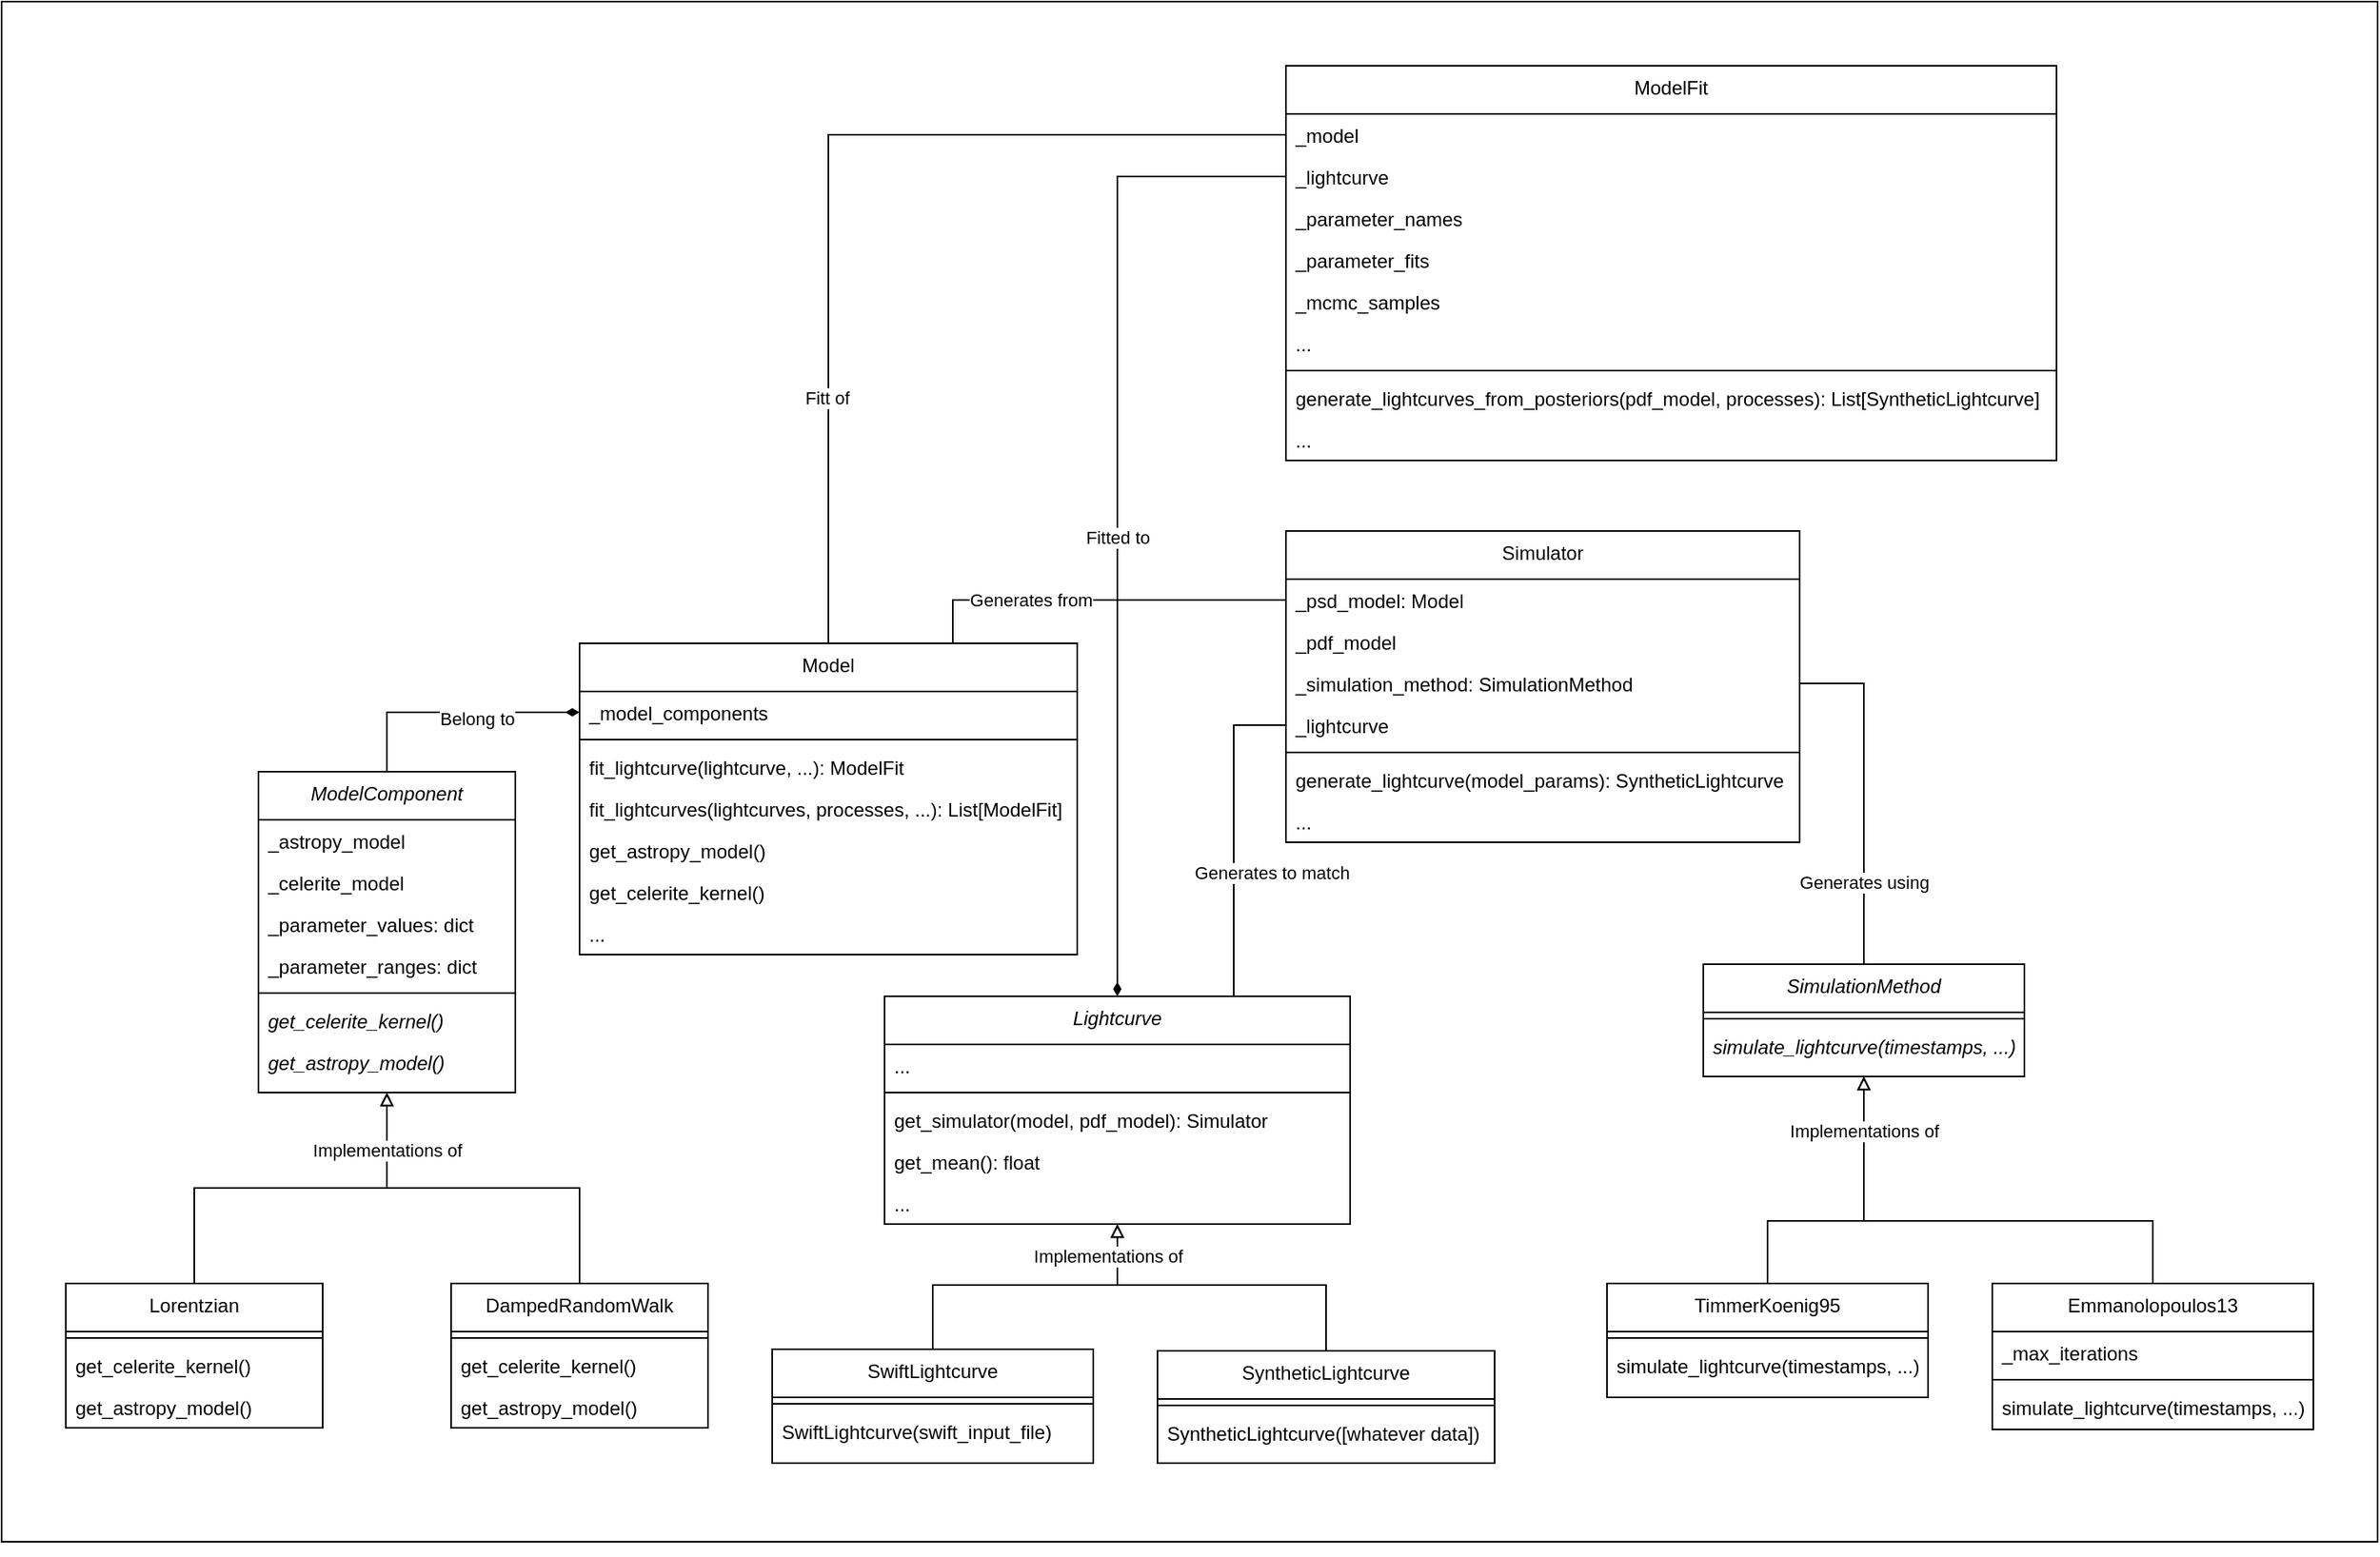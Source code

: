 <mxfile version="22.1.16" type="device">
  <diagram id="C5RBs43oDa-KdzZeNtuy" name="Page-1">
    <mxGraphModel dx="1661" dy="1249" grid="1" gridSize="10" guides="1" tooltips="1" connect="1" arrows="1" fold="1" page="1" pageScale="1" pageWidth="827" pageHeight="1169" math="0" shadow="0">
      <root>
        <mxCell id="WIyWlLk6GJQsqaUBKTNV-0" />
        <mxCell id="WIyWlLk6GJQsqaUBKTNV-1" parent="WIyWlLk6GJQsqaUBKTNV-0" />
        <mxCell id="MsAdFBnp8iMR7MwRm5tX-5" value="" style="rounded=0;whiteSpace=wrap;html=1;" vertex="1" parent="WIyWlLk6GJQsqaUBKTNV-1">
          <mxGeometry x="-40" y="280" width="1480" height="960" as="geometry" />
        </mxCell>
        <mxCell id="hGwW3NLnyXC2M5m1ebE9-0" value="Model" style="swimlane;fontStyle=0;align=center;verticalAlign=top;childLayout=stackLayout;horizontal=1;startSize=30;horizontalStack=0;resizeParent=1;resizeLast=0;collapsible=1;marginBottom=0;rounded=0;shadow=0;strokeWidth=1;" parent="WIyWlLk6GJQsqaUBKTNV-1" vertex="1">
          <mxGeometry x="320" y="680" width="310" height="194" as="geometry">
            <mxRectangle x="550" y="140" width="160" height="26" as="alternateBounds" />
          </mxGeometry>
        </mxCell>
        <mxCell id="hGwW3NLnyXC2M5m1ebE9-1" value="_model_components" style="text;align=left;verticalAlign=top;spacingLeft=4;spacingRight=4;overflow=hidden;rotatable=0;points=[[0,0.5],[1,0.5]];portConstraint=eastwest;" parent="hGwW3NLnyXC2M5m1ebE9-0" vertex="1">
          <mxGeometry y="30" width="310" height="26" as="geometry" />
        </mxCell>
        <mxCell id="hGwW3NLnyXC2M5m1ebE9-6" value="" style="line;html=1;strokeWidth=1;align=left;verticalAlign=middle;spacingTop=-1;spacingLeft=3;spacingRight=3;rotatable=0;labelPosition=right;points=[];portConstraint=eastwest;" parent="hGwW3NLnyXC2M5m1ebE9-0" vertex="1">
          <mxGeometry y="56" width="310" height="8" as="geometry" />
        </mxCell>
        <mxCell id="hGwW3NLnyXC2M5m1ebE9-7" value="fit_lightcurve(lightcurve, ...): ModelFit" style="text;align=left;verticalAlign=top;spacingLeft=4;spacingRight=4;overflow=hidden;rotatable=0;points=[[0,0.5],[1,0.5]];portConstraint=eastwest;" parent="hGwW3NLnyXC2M5m1ebE9-0" vertex="1">
          <mxGeometry y="64" width="310" height="26" as="geometry" />
        </mxCell>
        <mxCell id="MsAdFBnp8iMR7MwRm5tX-13" value="fit_lightcurves(lightcurves, processes, ...): List[ModelFit]" style="text;align=left;verticalAlign=top;spacingLeft=4;spacingRight=4;overflow=hidden;rotatable=0;points=[[0,0.5],[1,0.5]];portConstraint=eastwest;" vertex="1" parent="hGwW3NLnyXC2M5m1ebE9-0">
          <mxGeometry y="90" width="310" height="26" as="geometry" />
        </mxCell>
        <mxCell id="jbdz7VzBRZ6uZosWl4ar-21" value="get_astropy_model()&#xa;" style="text;align=left;verticalAlign=top;spacingLeft=4;spacingRight=4;overflow=hidden;rotatable=0;points=[[0,0.5],[1,0.5]];portConstraint=eastwest;" parent="hGwW3NLnyXC2M5m1ebE9-0" vertex="1">
          <mxGeometry y="116" width="310" height="26" as="geometry" />
        </mxCell>
        <mxCell id="MsAdFBnp8iMR7MwRm5tX-6" value="get_celerite_kernel()&#xa;" style="text;align=left;verticalAlign=top;spacingLeft=4;spacingRight=4;overflow=hidden;rotatable=0;points=[[0,0.5],[1,0.5]];portConstraint=eastwest;" vertex="1" parent="hGwW3NLnyXC2M5m1ebE9-0">
          <mxGeometry y="142" width="310" height="26" as="geometry" />
        </mxCell>
        <mxCell id="MsAdFBnp8iMR7MwRm5tX-11" value="..." style="text;align=left;verticalAlign=top;spacingLeft=4;spacingRight=4;overflow=hidden;rotatable=0;points=[[0,0.5],[1,0.5]];portConstraint=eastwest;" vertex="1" parent="hGwW3NLnyXC2M5m1ebE9-0">
          <mxGeometry y="168" width="310" height="26" as="geometry" />
        </mxCell>
        <mxCell id="jbdz7VzBRZ6uZosWl4ar-10" style="edgeStyle=orthogonalEdgeStyle;rounded=0;orthogonalLoop=1;jettySize=auto;html=1;endArrow=diamondThin;endFill=1;exitX=0.5;exitY=0;exitDx=0;exitDy=0;entryX=0;entryY=0.5;entryDx=0;entryDy=0;" parent="WIyWlLk6GJQsqaUBKTNV-1" source="hGwW3NLnyXC2M5m1ebE9-9" target="hGwW3NLnyXC2M5m1ebE9-1" edge="1">
          <mxGeometry relative="1" as="geometry" />
        </mxCell>
        <mxCell id="jbdz7VzBRZ6uZosWl4ar-80" value="Belong to" style="edgeLabel;html=1;align=center;verticalAlign=middle;resizable=0;points=[];" parent="jbdz7VzBRZ6uZosWl4ar-10" vertex="1" connectable="0">
          <mxGeometry x="0.185" y="-4" relative="1" as="geometry">
            <mxPoint as="offset" />
          </mxGeometry>
        </mxCell>
        <mxCell id="hGwW3NLnyXC2M5m1ebE9-9" value="ModelComponent" style="swimlane;fontStyle=2;align=center;verticalAlign=top;childLayout=stackLayout;horizontal=1;startSize=30;horizontalStack=0;resizeParent=1;resizeLast=0;collapsible=1;marginBottom=0;rounded=0;shadow=0;strokeWidth=1;" parent="WIyWlLk6GJQsqaUBKTNV-1" vertex="1">
          <mxGeometry x="120" y="760" width="160" height="200" as="geometry">
            <mxRectangle x="550" y="140" width="160" height="26" as="alternateBounds" />
          </mxGeometry>
        </mxCell>
        <mxCell id="hGwW3NLnyXC2M5m1ebE9-10" value="_astropy_model" style="text;align=left;verticalAlign=top;spacingLeft=4;spacingRight=4;overflow=hidden;rotatable=0;points=[[0,0.5],[1,0.5]];portConstraint=eastwest;" parent="hGwW3NLnyXC2M5m1ebE9-9" vertex="1">
          <mxGeometry y="30" width="160" height="26" as="geometry" />
        </mxCell>
        <mxCell id="hGwW3NLnyXC2M5m1ebE9-11" value="_celerite_model" style="text;align=left;verticalAlign=top;spacingLeft=4;spacingRight=4;overflow=hidden;rotatable=0;points=[[0,0.5],[1,0.5]];portConstraint=eastwest;rounded=0;shadow=0;html=0;" parent="hGwW3NLnyXC2M5m1ebE9-9" vertex="1">
          <mxGeometry y="56" width="160" height="26" as="geometry" />
        </mxCell>
        <mxCell id="jbdz7VzBRZ6uZosWl4ar-59" value="_parameter_values: dict" style="text;align=left;verticalAlign=top;spacingLeft=4;spacingRight=4;overflow=hidden;rotatable=0;points=[[0,0.5],[1,0.5]];portConstraint=eastwest;rounded=0;shadow=0;html=0;" parent="hGwW3NLnyXC2M5m1ebE9-9" vertex="1">
          <mxGeometry y="82" width="160" height="26" as="geometry" />
        </mxCell>
        <mxCell id="jbdz7VzBRZ6uZosWl4ar-49" value="_parameter_ranges: dict" style="text;align=left;verticalAlign=top;spacingLeft=4;spacingRight=4;overflow=hidden;rotatable=0;points=[[0,0.5],[1,0.5]];portConstraint=eastwest;rounded=0;shadow=0;html=0;" parent="hGwW3NLnyXC2M5m1ebE9-9" vertex="1">
          <mxGeometry y="108" width="160" height="26" as="geometry" />
        </mxCell>
        <mxCell id="hGwW3NLnyXC2M5m1ebE9-15" value="" style="line;html=1;strokeWidth=1;align=left;verticalAlign=middle;spacingTop=-1;spacingLeft=3;spacingRight=3;rotatable=0;labelPosition=right;points=[];portConstraint=eastwest;" parent="hGwW3NLnyXC2M5m1ebE9-9" vertex="1">
          <mxGeometry y="134" width="160" height="8" as="geometry" />
        </mxCell>
        <mxCell id="hGwW3NLnyXC2M5m1ebE9-16" value="get_celerite_kernel()" style="text;align=left;verticalAlign=top;spacingLeft=4;spacingRight=4;overflow=hidden;rotatable=0;points=[[0,0.5],[1,0.5]];portConstraint=eastwest;fontStyle=2" parent="hGwW3NLnyXC2M5m1ebE9-9" vertex="1">
          <mxGeometry y="142" width="160" height="26" as="geometry" />
        </mxCell>
        <mxCell id="hGwW3NLnyXC2M5m1ebE9-17" value="get_astropy_model()" style="text;align=left;verticalAlign=top;spacingLeft=4;spacingRight=4;overflow=hidden;rotatable=0;points=[[0,0.5],[1,0.5]];portConstraint=eastwest;fontStyle=2" parent="hGwW3NLnyXC2M5m1ebE9-9" vertex="1">
          <mxGeometry y="168" width="160" height="26" as="geometry" />
        </mxCell>
        <mxCell id="jbdz7VzBRZ6uZosWl4ar-1" value="ModelFit" style="swimlane;fontStyle=0;align=center;verticalAlign=top;childLayout=stackLayout;horizontal=1;startSize=30;horizontalStack=0;resizeParent=1;resizeLast=0;collapsible=1;marginBottom=0;rounded=0;shadow=0;strokeWidth=1;fillStyle=solid;" parent="WIyWlLk6GJQsqaUBKTNV-1" vertex="1">
          <mxGeometry x="760" y="320" width="480" height="246" as="geometry">
            <mxRectangle x="550" y="140" width="160" height="26" as="alternateBounds" />
          </mxGeometry>
        </mxCell>
        <mxCell id="jbdz7VzBRZ6uZosWl4ar-2" value="_model" style="text;align=left;verticalAlign=top;spacingLeft=4;spacingRight=4;overflow=hidden;rotatable=0;points=[[0,0.5],[1,0.5]];portConstraint=eastwest;" parent="jbdz7VzBRZ6uZosWl4ar-1" vertex="1">
          <mxGeometry y="30" width="480" height="26" as="geometry" />
        </mxCell>
        <mxCell id="jbdz7VzBRZ6uZosWl4ar-3" value="_lightcurve" style="text;align=left;verticalAlign=top;spacingLeft=4;spacingRight=4;overflow=hidden;rotatable=0;points=[[0,0.5],[1,0.5]];portConstraint=eastwest;rounded=0;shadow=0;html=0;" parent="jbdz7VzBRZ6uZosWl4ar-1" vertex="1">
          <mxGeometry y="56" width="480" height="26" as="geometry" />
        </mxCell>
        <mxCell id="jbdz7VzBRZ6uZosWl4ar-58" value="_parameter_names" style="text;align=left;verticalAlign=top;spacingLeft=4;spacingRight=4;overflow=hidden;rotatable=0;points=[[0,0.5],[1,0.5]];portConstraint=eastwest;rounded=0;shadow=0;html=0;" parent="jbdz7VzBRZ6uZosWl4ar-1" vertex="1">
          <mxGeometry y="82" width="480" height="26" as="geometry" />
        </mxCell>
        <mxCell id="jbdz7VzBRZ6uZosWl4ar-56" value="_parameter_fits" style="text;align=left;verticalAlign=top;spacingLeft=4;spacingRight=4;overflow=hidden;rotatable=0;points=[[0,0.5],[1,0.5]];portConstraint=eastwest;rounded=0;shadow=0;html=0;" parent="jbdz7VzBRZ6uZosWl4ar-1" vertex="1">
          <mxGeometry y="108" width="480" height="26" as="geometry" />
        </mxCell>
        <mxCell id="jbdz7VzBRZ6uZosWl4ar-55" value="_mcmc_samples" style="text;align=left;verticalAlign=top;spacingLeft=4;spacingRight=4;overflow=hidden;rotatable=0;points=[[0,0.5],[1,0.5]];portConstraint=eastwest;rounded=0;shadow=0;html=0;" parent="jbdz7VzBRZ6uZosWl4ar-1" vertex="1">
          <mxGeometry y="134" width="480" height="26" as="geometry" />
        </mxCell>
        <mxCell id="reUwiB-8D4W28uXQrJFd-13" value="..." style="text;align=left;verticalAlign=top;spacingLeft=4;spacingRight=4;overflow=hidden;rotatable=0;points=[[0,0.5],[1,0.5]];portConstraint=eastwest;rounded=0;shadow=0;html=0;" parent="jbdz7VzBRZ6uZosWl4ar-1" vertex="1">
          <mxGeometry y="160" width="480" height="26" as="geometry" />
        </mxCell>
        <mxCell id="jbdz7VzBRZ6uZosWl4ar-7" value="" style="line;html=1;strokeWidth=1;align=left;verticalAlign=middle;spacingTop=-1;spacingLeft=3;spacingRight=3;rotatable=0;labelPosition=right;points=[];portConstraint=eastwest;" parent="jbdz7VzBRZ6uZosWl4ar-1" vertex="1">
          <mxGeometry y="186" width="480" height="8" as="geometry" />
        </mxCell>
        <mxCell id="jbdz7VzBRZ6uZosWl4ar-57" value="generate_lightcurves_from_posteriors(pdf_model, processes): List[SyntheticLightcurve]" style="text;align=left;verticalAlign=top;spacingLeft=4;spacingRight=4;overflow=hidden;rotatable=0;points=[[0,0.5],[1,0.5]];portConstraint=eastwest;" parent="jbdz7VzBRZ6uZosWl4ar-1" vertex="1">
          <mxGeometry y="194" width="480" height="26" as="geometry" />
        </mxCell>
        <mxCell id="reUwiB-8D4W28uXQrJFd-12" value="..." style="text;align=left;verticalAlign=top;spacingLeft=4;spacingRight=4;overflow=hidden;rotatable=0;points=[[0,0.5],[1,0.5]];portConstraint=eastwest;" parent="jbdz7VzBRZ6uZosWl4ar-1" vertex="1">
          <mxGeometry y="220" width="480" height="26" as="geometry" />
        </mxCell>
        <mxCell id="jbdz7VzBRZ6uZosWl4ar-12" value="Lightcurve" style="swimlane;fontStyle=2;align=center;verticalAlign=top;childLayout=stackLayout;horizontal=1;startSize=30;horizontalStack=0;resizeParent=1;resizeLast=0;collapsible=1;marginBottom=0;rounded=0;shadow=0;strokeWidth=1;" parent="WIyWlLk6GJQsqaUBKTNV-1" vertex="1">
          <mxGeometry x="510" y="900" width="290" height="142" as="geometry">
            <mxRectangle x="550" y="140" width="160" height="26" as="alternateBounds" />
          </mxGeometry>
        </mxCell>
        <mxCell id="jbdz7VzBRZ6uZosWl4ar-13" value="..." style="text;align=left;verticalAlign=top;spacingLeft=4;spacingRight=4;overflow=hidden;rotatable=0;points=[[0,0.5],[1,0.5]];portConstraint=eastwest;" parent="jbdz7VzBRZ6uZosWl4ar-12" vertex="1">
          <mxGeometry y="30" width="290" height="26" as="geometry" />
        </mxCell>
        <mxCell id="jbdz7VzBRZ6uZosWl4ar-18" value="" style="line;html=1;strokeWidth=1;align=left;verticalAlign=middle;spacingTop=-1;spacingLeft=3;spacingRight=3;rotatable=0;labelPosition=right;points=[];portConstraint=eastwest;" parent="jbdz7VzBRZ6uZosWl4ar-12" vertex="1">
          <mxGeometry y="56" width="290" height="8" as="geometry" />
        </mxCell>
        <mxCell id="reUwiB-8D4W28uXQrJFd-15" value="get_simulator(model, pdf_model): Simulator" style="text;align=left;verticalAlign=top;spacingLeft=4;spacingRight=4;overflow=hidden;rotatable=0;points=[[0,0.5],[1,0.5]];portConstraint=eastwest;" parent="jbdz7VzBRZ6uZosWl4ar-12" vertex="1">
          <mxGeometry y="64" width="290" height="26" as="geometry" />
        </mxCell>
        <mxCell id="jbdz7VzBRZ6uZosWl4ar-19" value="get_mean(): float" style="text;align=left;verticalAlign=top;spacingLeft=4;spacingRight=4;overflow=hidden;rotatable=0;points=[[0,0.5],[1,0.5]];portConstraint=eastwest;" parent="jbdz7VzBRZ6uZosWl4ar-12" vertex="1">
          <mxGeometry y="90" width="290" height="26" as="geometry" />
        </mxCell>
        <mxCell id="MsAdFBnp8iMR7MwRm5tX-12" value="..." style="text;align=left;verticalAlign=top;spacingLeft=4;spacingRight=4;overflow=hidden;rotatable=0;points=[[0,0.5],[1,0.5]];portConstraint=eastwest;" vertex="1" parent="jbdz7VzBRZ6uZosWl4ar-12">
          <mxGeometry y="116" width="290" height="26" as="geometry" />
        </mxCell>
        <mxCell id="jbdz7VzBRZ6uZosWl4ar-33" style="edgeStyle=orthogonalEdgeStyle;rounded=0;orthogonalLoop=1;jettySize=auto;html=1;endArrow=block;endFill=0;" parent="WIyWlLk6GJQsqaUBKTNV-1" source="jbdz7VzBRZ6uZosWl4ar-24" target="hGwW3NLnyXC2M5m1ebE9-9" edge="1">
          <mxGeometry relative="1" as="geometry" />
        </mxCell>
        <mxCell id="jbdz7VzBRZ6uZosWl4ar-24" value="Lorentzian" style="swimlane;fontStyle=0;align=center;verticalAlign=top;childLayout=stackLayout;horizontal=1;startSize=30;horizontalStack=0;resizeParent=1;resizeLast=0;collapsible=1;marginBottom=0;rounded=0;shadow=0;strokeWidth=1;" parent="WIyWlLk6GJQsqaUBKTNV-1" vertex="1">
          <mxGeometry y="1079" width="160" height="90" as="geometry">
            <mxRectangle x="550" y="140" width="160" height="26" as="alternateBounds" />
          </mxGeometry>
        </mxCell>
        <mxCell id="jbdz7VzBRZ6uZosWl4ar-30" value="" style="line;html=1;strokeWidth=1;align=left;verticalAlign=middle;spacingTop=-1;spacingLeft=3;spacingRight=3;rotatable=0;labelPosition=right;points=[];portConstraint=eastwest;" parent="jbdz7VzBRZ6uZosWl4ar-24" vertex="1">
          <mxGeometry y="30" width="160" height="8" as="geometry" />
        </mxCell>
        <mxCell id="jbdz7VzBRZ6uZosWl4ar-34" value="get_celerite_kernel()" style="text;align=left;verticalAlign=top;spacingLeft=4;spacingRight=4;overflow=hidden;rotatable=0;points=[[0,0.5],[1,0.5]];portConstraint=eastwest;rounded=0;shadow=0;html=0;" parent="jbdz7VzBRZ6uZosWl4ar-24" vertex="1">
          <mxGeometry y="38" width="160" height="26" as="geometry" />
        </mxCell>
        <mxCell id="jbdz7VzBRZ6uZosWl4ar-36" value="get_astropy_model()" style="text;align=left;verticalAlign=top;spacingLeft=4;spacingRight=4;overflow=hidden;rotatable=0;points=[[0,0.5],[1,0.5]];portConstraint=eastwest;rounded=0;shadow=0;html=0;" parent="jbdz7VzBRZ6uZosWl4ar-24" vertex="1">
          <mxGeometry y="64" width="160" height="26" as="geometry" />
        </mxCell>
        <mxCell id="jbdz7VzBRZ6uZosWl4ar-42" style="edgeStyle=orthogonalEdgeStyle;rounded=0;orthogonalLoop=1;jettySize=auto;html=1;endArrow=block;endFill=0;" parent="WIyWlLk6GJQsqaUBKTNV-1" source="jbdz7VzBRZ6uZosWl4ar-37" target="hGwW3NLnyXC2M5m1ebE9-9" edge="1">
          <mxGeometry relative="1" as="geometry" />
        </mxCell>
        <mxCell id="jbdz7VzBRZ6uZosWl4ar-79" value="Implementations of" style="edgeLabel;html=1;align=center;verticalAlign=middle;resizable=0;points=[];" parent="jbdz7VzBRZ6uZosWl4ar-42" vertex="1" connectable="0">
          <mxGeometry x="0.803" y="2" relative="1" as="geometry">
            <mxPoint x="2" y="12" as="offset" />
          </mxGeometry>
        </mxCell>
        <mxCell id="jbdz7VzBRZ6uZosWl4ar-37" value="DampedRandomWalk" style="swimlane;fontStyle=0;align=center;verticalAlign=top;childLayout=stackLayout;horizontal=1;startSize=30;horizontalStack=0;resizeParent=1;resizeLast=0;collapsible=1;marginBottom=0;rounded=0;shadow=0;strokeWidth=1;" parent="WIyWlLk6GJQsqaUBKTNV-1" vertex="1">
          <mxGeometry x="240" y="1079" width="160" height="90" as="geometry">
            <mxRectangle x="550" y="140" width="160" height="26" as="alternateBounds" />
          </mxGeometry>
        </mxCell>
        <mxCell id="jbdz7VzBRZ6uZosWl4ar-39" value="" style="line;html=1;strokeWidth=1;align=left;verticalAlign=middle;spacingTop=-1;spacingLeft=3;spacingRight=3;rotatable=0;labelPosition=right;points=[];portConstraint=eastwest;" parent="jbdz7VzBRZ6uZosWl4ar-37" vertex="1">
          <mxGeometry y="30" width="160" height="8" as="geometry" />
        </mxCell>
        <mxCell id="jbdz7VzBRZ6uZosWl4ar-40" value="get_celerite_kernel()" style="text;align=left;verticalAlign=top;spacingLeft=4;spacingRight=4;overflow=hidden;rotatable=0;points=[[0,0.5],[1,0.5]];portConstraint=eastwest;rounded=0;shadow=0;html=0;" parent="jbdz7VzBRZ6uZosWl4ar-37" vertex="1">
          <mxGeometry y="38" width="160" height="26" as="geometry" />
        </mxCell>
        <mxCell id="jbdz7VzBRZ6uZosWl4ar-41" value="get_astropy_model()" style="text;align=left;verticalAlign=top;spacingLeft=4;spacingRight=4;overflow=hidden;rotatable=0;points=[[0,0.5],[1,0.5]];portConstraint=eastwest;rounded=0;shadow=0;html=0;" parent="jbdz7VzBRZ6uZosWl4ar-37" vertex="1">
          <mxGeometry y="64" width="160" height="26" as="geometry" />
        </mxCell>
        <mxCell id="jbdz7VzBRZ6uZosWl4ar-43" style="edgeStyle=orthogonalEdgeStyle;rounded=0;orthogonalLoop=1;jettySize=auto;html=1;endArrow=none;endFill=0;exitX=0.5;exitY=0;exitDx=0;exitDy=0;startArrow=diamondThin;startFill=1;" parent="WIyWlLk6GJQsqaUBKTNV-1" source="jbdz7VzBRZ6uZosWl4ar-12" target="jbdz7VzBRZ6uZosWl4ar-3" edge="1">
          <mxGeometry relative="1" as="geometry" />
        </mxCell>
        <mxCell id="jbdz7VzBRZ6uZosWl4ar-83" value="Fitted to" style="edgeLabel;html=1;align=center;verticalAlign=middle;resizable=0;points=[];" parent="jbdz7VzBRZ6uZosWl4ar-43" vertex="1" connectable="0">
          <mxGeometry x="-0.163" y="-3" relative="1" as="geometry">
            <mxPoint x="-3" y="-28" as="offset" />
          </mxGeometry>
        </mxCell>
        <mxCell id="MsAdFBnp8iMR7MwRm5tX-4" style="edgeStyle=orthogonalEdgeStyle;rounded=0;orthogonalLoop=1;jettySize=auto;html=1;endArrow=block;endFill=0;" edge="1" parent="WIyWlLk6GJQsqaUBKTNV-1" source="jbdz7VzBRZ6uZosWl4ar-84" target="jbdz7VzBRZ6uZosWl4ar-12">
          <mxGeometry relative="1" as="geometry">
            <Array as="points">
              <mxPoint x="785" y="1080" />
              <mxPoint x="655" y="1080" />
            </Array>
          </mxGeometry>
        </mxCell>
        <mxCell id="jbdz7VzBRZ6uZosWl4ar-84" value="SyntheticLightcurve" style="swimlane;fontStyle=0;align=center;verticalAlign=top;childLayout=stackLayout;horizontal=1;startSize=30;horizontalStack=0;resizeParent=1;resizeLast=0;collapsible=1;marginBottom=0;rounded=0;shadow=0;strokeWidth=1;" parent="WIyWlLk6GJQsqaUBKTNV-1" vertex="1">
          <mxGeometry x="680" y="1121" width="210" height="70" as="geometry">
            <mxRectangle x="550" y="140" width="160" height="26" as="alternateBounds" />
          </mxGeometry>
        </mxCell>
        <mxCell id="jbdz7VzBRZ6uZosWl4ar-86" value="" style="line;html=1;strokeWidth=1;align=left;verticalAlign=middle;spacingTop=-1;spacingLeft=3;spacingRight=3;rotatable=0;labelPosition=right;points=[];portConstraint=eastwest;" parent="jbdz7VzBRZ6uZosWl4ar-84" vertex="1">
          <mxGeometry y="30" width="210" height="8" as="geometry" />
        </mxCell>
        <mxCell id="jbdz7VzBRZ6uZosWl4ar-87" value="SyntheticLightcurve([whatever data])" style="text;align=left;verticalAlign=top;spacingLeft=4;spacingRight=4;overflow=hidden;rotatable=0;points=[[0,0.5],[1,0.5]];portConstraint=eastwest;" parent="jbdz7VzBRZ6uZosWl4ar-84" vertex="1">
          <mxGeometry y="38" width="210" height="26" as="geometry" />
        </mxCell>
        <mxCell id="jbdz7VzBRZ6uZosWl4ar-91" style="edgeStyle=orthogonalEdgeStyle;rounded=0;orthogonalLoop=1;jettySize=auto;html=1;endArrow=block;endFill=0;exitX=0.5;exitY=0;exitDx=0;exitDy=0;" parent="WIyWlLk6GJQsqaUBKTNV-1" source="jbdz7VzBRZ6uZosWl4ar-88" target="jbdz7VzBRZ6uZosWl4ar-12" edge="1">
          <mxGeometry relative="1" as="geometry">
            <Array as="points">
              <mxPoint x="540" y="1080" />
              <mxPoint x="655" y="1080" />
            </Array>
            <mxPoint x="650" y="1000" as="targetPoint" />
          </mxGeometry>
        </mxCell>
        <mxCell id="jbdz7VzBRZ6uZosWl4ar-93" value="Implementations of" style="edgeLabel;html=1;align=center;verticalAlign=middle;resizable=0;points=[];" parent="jbdz7VzBRZ6uZosWl4ar-91" vertex="1" connectable="0">
          <mxGeometry x="0.546" y="-1" relative="1" as="geometry">
            <mxPoint y="-19" as="offset" />
          </mxGeometry>
        </mxCell>
        <mxCell id="jbdz7VzBRZ6uZosWl4ar-88" value="SwiftLightcurve" style="swimlane;fontStyle=0;align=center;verticalAlign=top;childLayout=stackLayout;horizontal=1;startSize=30;horizontalStack=0;resizeParent=1;resizeLast=0;collapsible=1;marginBottom=0;rounded=0;shadow=0;strokeWidth=1;" parent="WIyWlLk6GJQsqaUBKTNV-1" vertex="1">
          <mxGeometry x="440" y="1120" width="200" height="71" as="geometry">
            <mxRectangle x="550" y="140" width="160" height="26" as="alternateBounds" />
          </mxGeometry>
        </mxCell>
        <mxCell id="jbdz7VzBRZ6uZosWl4ar-89" value="" style="line;html=1;strokeWidth=1;align=left;verticalAlign=middle;spacingTop=-1;spacingLeft=3;spacingRight=3;rotatable=0;labelPosition=right;points=[];portConstraint=eastwest;" parent="jbdz7VzBRZ6uZosWl4ar-88" vertex="1">
          <mxGeometry y="30" width="200" height="8" as="geometry" />
        </mxCell>
        <mxCell id="jbdz7VzBRZ6uZosWl4ar-90" value="SwiftLightcurve(swift_input_file)" style="text;align=left;verticalAlign=top;spacingLeft=4;spacingRight=4;overflow=hidden;rotatable=0;points=[[0,0.5],[1,0.5]];portConstraint=eastwest;" parent="jbdz7VzBRZ6uZosWl4ar-88" vertex="1">
          <mxGeometry y="38" width="200" height="26" as="geometry" />
        </mxCell>
        <mxCell id="jbdz7VzBRZ6uZosWl4ar-96" value="SimulationMethod" style="swimlane;fontStyle=2;align=center;verticalAlign=top;childLayout=stackLayout;horizontal=1;startSize=30;horizontalStack=0;resizeParent=1;resizeLast=0;collapsible=1;marginBottom=0;rounded=0;shadow=0;strokeWidth=1;" parent="WIyWlLk6GJQsqaUBKTNV-1" vertex="1">
          <mxGeometry x="1020" y="880" width="200" height="70" as="geometry">
            <mxRectangle x="550" y="140" width="160" height="26" as="alternateBounds" />
          </mxGeometry>
        </mxCell>
        <mxCell id="jbdz7VzBRZ6uZosWl4ar-99" value="" style="line;html=1;strokeWidth=1;align=left;verticalAlign=middle;spacingTop=-1;spacingLeft=3;spacingRight=3;rotatable=0;labelPosition=right;points=[];portConstraint=eastwest;" parent="jbdz7VzBRZ6uZosWl4ar-96" vertex="1">
          <mxGeometry y="30" width="200" height="8" as="geometry" />
        </mxCell>
        <mxCell id="jbdz7VzBRZ6uZosWl4ar-100" value="simulate_lightcurve(timestamps, ...)" style="text;align=left;verticalAlign=top;spacingLeft=4;spacingRight=4;overflow=hidden;rotatable=0;points=[[0,0.5],[1,0.5]];portConstraint=eastwest;fontStyle=2" parent="jbdz7VzBRZ6uZosWl4ar-96" vertex="1">
          <mxGeometry y="38" width="200" height="26" as="geometry" />
        </mxCell>
        <mxCell id="jbdz7VzBRZ6uZosWl4ar-111" style="edgeStyle=orthogonalEdgeStyle;rounded=0;orthogonalLoop=1;jettySize=auto;html=1;endArrow=block;endFill=0;" parent="WIyWlLk6GJQsqaUBKTNV-1" source="jbdz7VzBRZ6uZosWl4ar-102" target="jbdz7VzBRZ6uZosWl4ar-96" edge="1">
          <mxGeometry relative="1" as="geometry">
            <Array as="points">
              <mxPoint x="1060" y="1040" />
              <mxPoint x="1120" y="1040" />
            </Array>
          </mxGeometry>
        </mxCell>
        <mxCell id="jbdz7VzBRZ6uZosWl4ar-102" value="TimmerKoenig95" style="swimlane;fontStyle=0;align=center;verticalAlign=top;childLayout=stackLayout;horizontal=1;startSize=30;horizontalStack=0;resizeParent=1;resizeLast=0;collapsible=1;marginBottom=0;rounded=0;shadow=0;strokeWidth=1;" parent="WIyWlLk6GJQsqaUBKTNV-1" vertex="1">
          <mxGeometry x="960" y="1079" width="200" height="71" as="geometry">
            <mxRectangle x="550" y="140" width="160" height="26" as="alternateBounds" />
          </mxGeometry>
        </mxCell>
        <mxCell id="jbdz7VzBRZ6uZosWl4ar-104" value="" style="line;html=1;strokeWidth=1;align=left;verticalAlign=middle;spacingTop=-1;spacingLeft=3;spacingRight=3;rotatable=0;labelPosition=right;points=[];portConstraint=eastwest;" parent="jbdz7VzBRZ6uZosWl4ar-102" vertex="1">
          <mxGeometry y="30" width="200" height="8" as="geometry" />
        </mxCell>
        <mxCell id="jbdz7VzBRZ6uZosWl4ar-105" value="simulate_lightcurve(timestamps, ...)" style="text;align=left;verticalAlign=top;spacingLeft=4;spacingRight=4;overflow=hidden;rotatable=0;points=[[0,0.5],[1,0.5]];portConstraint=eastwest;" parent="jbdz7VzBRZ6uZosWl4ar-102" vertex="1">
          <mxGeometry y="38" width="200" height="26" as="geometry" />
        </mxCell>
        <mxCell id="jbdz7VzBRZ6uZosWl4ar-122" style="edgeStyle=orthogonalEdgeStyle;rounded=0;orthogonalLoop=1;jettySize=auto;html=1;endArrow=block;endFill=0;" parent="WIyWlLk6GJQsqaUBKTNV-1" source="jbdz7VzBRZ6uZosWl4ar-106" target="jbdz7VzBRZ6uZosWl4ar-96" edge="1">
          <mxGeometry relative="1" as="geometry">
            <Array as="points">
              <mxPoint x="1300" y="1040" />
              <mxPoint x="1120" y="1040" />
            </Array>
          </mxGeometry>
        </mxCell>
        <mxCell id="jbdz7VzBRZ6uZosWl4ar-123" value="Implementations of" style="edgeLabel;html=1;align=center;verticalAlign=middle;resizable=0;points=[];" parent="jbdz7VzBRZ6uZosWl4ar-122" vertex="1" connectable="0">
          <mxGeometry x="0.781" relative="1" as="geometry">
            <mxPoint as="offset" />
          </mxGeometry>
        </mxCell>
        <mxCell id="jbdz7VzBRZ6uZosWl4ar-106" value="Emmanolopoulos13" style="swimlane;fontStyle=0;align=center;verticalAlign=top;childLayout=stackLayout;horizontal=1;startSize=30;horizontalStack=0;resizeParent=1;resizeLast=0;collapsible=1;marginBottom=0;rounded=0;shadow=0;strokeWidth=1;" parent="WIyWlLk6GJQsqaUBKTNV-1" vertex="1">
          <mxGeometry x="1200" y="1079" width="200" height="91" as="geometry">
            <mxRectangle x="550" y="140" width="160" height="26" as="alternateBounds" />
          </mxGeometry>
        </mxCell>
        <mxCell id="jbdz7VzBRZ6uZosWl4ar-107" value="_max_iterations" style="text;align=left;verticalAlign=top;spacingLeft=4;spacingRight=4;overflow=hidden;rotatable=0;points=[[0,0.5],[1,0.5]];portConstraint=eastwest;rounded=0;shadow=0;html=0;" parent="jbdz7VzBRZ6uZosWl4ar-106" vertex="1">
          <mxGeometry y="30" width="200" height="26" as="geometry" />
        </mxCell>
        <mxCell id="jbdz7VzBRZ6uZosWl4ar-108" value="" style="line;html=1;strokeWidth=1;align=left;verticalAlign=middle;spacingTop=-1;spacingLeft=3;spacingRight=3;rotatable=0;labelPosition=right;points=[];portConstraint=eastwest;" parent="jbdz7VzBRZ6uZosWl4ar-106" vertex="1">
          <mxGeometry y="56" width="200" height="8" as="geometry" />
        </mxCell>
        <mxCell id="jbdz7VzBRZ6uZosWl4ar-109" value="simulate_lightcurve(timestamps, ...)" style="text;align=left;verticalAlign=top;spacingLeft=4;spacingRight=4;overflow=hidden;rotatable=0;points=[[0,0.5],[1,0.5]];portConstraint=eastwest;" parent="jbdz7VzBRZ6uZosWl4ar-106" vertex="1">
          <mxGeometry y="64" width="200" height="26" as="geometry" />
        </mxCell>
        <mxCell id="reUwiB-8D4W28uXQrJFd-0" value="Simulator" style="swimlane;fontStyle=0;align=center;verticalAlign=top;childLayout=stackLayout;horizontal=1;startSize=30;horizontalStack=0;resizeParent=1;resizeLast=0;collapsible=1;marginBottom=0;rounded=0;shadow=0;strokeWidth=1;fillStyle=solid;" parent="WIyWlLk6GJQsqaUBKTNV-1" vertex="1">
          <mxGeometry x="760" y="610" width="320" height="194" as="geometry">
            <mxRectangle x="550" y="140" width="160" height="26" as="alternateBounds" />
          </mxGeometry>
        </mxCell>
        <mxCell id="reUwiB-8D4W28uXQrJFd-1" value="_psd_model: Model" style="text;align=left;verticalAlign=top;spacingLeft=4;spacingRight=4;overflow=hidden;rotatable=0;points=[[0,0.5],[1,0.5]];portConstraint=eastwest;" parent="reUwiB-8D4W28uXQrJFd-0" vertex="1">
          <mxGeometry y="30" width="320" height="26" as="geometry" />
        </mxCell>
        <mxCell id="MsAdFBnp8iMR7MwRm5tX-7" value="_pdf_model" style="text;align=left;verticalAlign=top;spacingLeft=4;spacingRight=4;overflow=hidden;rotatable=0;points=[[0,0.5],[1,0.5]];portConstraint=eastwest;" vertex="1" parent="reUwiB-8D4W28uXQrJFd-0">
          <mxGeometry y="56" width="320" height="26" as="geometry" />
        </mxCell>
        <mxCell id="reUwiB-8D4W28uXQrJFd-2" value="_simulation_method: SimulationMethod" style="text;align=left;verticalAlign=top;spacingLeft=4;spacingRight=4;overflow=hidden;rotatable=0;points=[[0,0.5],[1,0.5]];portConstraint=eastwest;rounded=0;shadow=0;html=0;" parent="reUwiB-8D4W28uXQrJFd-0" vertex="1">
          <mxGeometry y="82" width="320" height="26" as="geometry" />
        </mxCell>
        <mxCell id="MsAdFBnp8iMR7MwRm5tX-1" value="_lightcurve" style="text;align=left;verticalAlign=top;spacingLeft=4;spacingRight=4;overflow=hidden;rotatable=0;points=[[0,0.5],[1,0.5]];portConstraint=eastwest;rounded=0;shadow=0;html=0;" vertex="1" parent="reUwiB-8D4W28uXQrJFd-0">
          <mxGeometry y="108" width="320" height="26" as="geometry" />
        </mxCell>
        <mxCell id="reUwiB-8D4W28uXQrJFd-6" value="" style="line;html=1;strokeWidth=1;align=left;verticalAlign=middle;spacingTop=-1;spacingLeft=3;spacingRight=3;rotatable=0;labelPosition=right;points=[];portConstraint=eastwest;" parent="reUwiB-8D4W28uXQrJFd-0" vertex="1">
          <mxGeometry y="134" width="320" height="8" as="geometry" />
        </mxCell>
        <mxCell id="reUwiB-8D4W28uXQrJFd-7" value="generate_lightcurve(model_params): SyntheticLightcurve" style="text;align=left;verticalAlign=top;spacingLeft=4;spacingRight=4;overflow=hidden;rotatable=0;points=[[0,0.5],[1,0.5]];portConstraint=eastwest;" parent="reUwiB-8D4W28uXQrJFd-0" vertex="1">
          <mxGeometry y="142" width="320" height="26" as="geometry" />
        </mxCell>
        <mxCell id="MsAdFBnp8iMR7MwRm5tX-9" value="..." style="text;align=left;verticalAlign=top;spacingLeft=4;spacingRight=4;overflow=hidden;rotatable=0;points=[[0,0.5],[1,0.5]];portConstraint=eastwest;" vertex="1" parent="reUwiB-8D4W28uXQrJFd-0">
          <mxGeometry y="168" width="320" height="26" as="geometry" />
        </mxCell>
        <mxCell id="reUwiB-8D4W28uXQrJFd-8" style="edgeStyle=orthogonalEdgeStyle;rounded=0;orthogonalLoop=1;jettySize=auto;html=1;entryX=0.75;entryY=0;entryDx=0;entryDy=0;endArrow=none;endFill=0;startArrow=none;startFill=0;" parent="WIyWlLk6GJQsqaUBKTNV-1" source="reUwiB-8D4W28uXQrJFd-1" target="hGwW3NLnyXC2M5m1ebE9-0" edge="1">
          <mxGeometry relative="1" as="geometry" />
        </mxCell>
        <mxCell id="reUwiB-8D4W28uXQrJFd-9" value="Generates from" style="edgeLabel;html=1;align=center;verticalAlign=middle;resizable=0;points=[];" parent="reUwiB-8D4W28uXQrJFd-8" vertex="1" connectable="0">
          <mxGeometry x="-0.211" y="1" relative="1" as="geometry">
            <mxPoint x="-67" y="-1" as="offset" />
          </mxGeometry>
        </mxCell>
        <mxCell id="reUwiB-8D4W28uXQrJFd-10" style="edgeStyle=orthogonalEdgeStyle;rounded=0;orthogonalLoop=1;jettySize=auto;html=1;entryX=0.5;entryY=0;entryDx=0;entryDy=0;endArrow=none;endFill=0;" parent="WIyWlLk6GJQsqaUBKTNV-1" source="reUwiB-8D4W28uXQrJFd-2" target="jbdz7VzBRZ6uZosWl4ar-96" edge="1">
          <mxGeometry relative="1" as="geometry">
            <mxPoint x="1140" y="850" as="targetPoint" />
          </mxGeometry>
        </mxCell>
        <mxCell id="reUwiB-8D4W28uXQrJFd-11" value="Generates using" style="edgeLabel;html=1;align=center;verticalAlign=middle;resizable=0;points=[];" parent="reUwiB-8D4W28uXQrJFd-10" vertex="1" connectable="0">
          <mxGeometry x="-0.508" y="1" relative="1" as="geometry">
            <mxPoint x="-1" y="111" as="offset" />
          </mxGeometry>
        </mxCell>
        <mxCell id="MsAdFBnp8iMR7MwRm5tX-2" style="edgeStyle=orthogonalEdgeStyle;rounded=0;orthogonalLoop=1;jettySize=auto;html=1;entryX=0.75;entryY=0;entryDx=0;entryDy=0;endArrow=none;endFill=0;" edge="1" parent="WIyWlLk6GJQsqaUBKTNV-1" source="MsAdFBnp8iMR7MwRm5tX-1" target="jbdz7VzBRZ6uZosWl4ar-12">
          <mxGeometry relative="1" as="geometry">
            <Array as="points">
              <mxPoint x="728" y="731" />
            </Array>
          </mxGeometry>
        </mxCell>
        <mxCell id="MsAdFBnp8iMR7MwRm5tX-3" value="Generates to match" style="edgeLabel;html=1;align=center;verticalAlign=middle;resizable=0;points=[];" vertex="1" connectable="0" parent="MsAdFBnp8iMR7MwRm5tX-2">
          <mxGeometry x="0.213" y="3" relative="1" as="geometry">
            <mxPoint x="20" y="2" as="offset" />
          </mxGeometry>
        </mxCell>
        <mxCell id="MsAdFBnp8iMR7MwRm5tX-10" style="edgeStyle=orthogonalEdgeStyle;rounded=0;orthogonalLoop=1;jettySize=auto;html=1;exitX=0.5;exitY=1;exitDx=0;exitDy=0;" edge="1" parent="WIyWlLk6GJQsqaUBKTNV-1" source="MsAdFBnp8iMR7MwRm5tX-5" target="MsAdFBnp8iMR7MwRm5tX-5">
          <mxGeometry relative="1" as="geometry" />
        </mxCell>
        <mxCell id="MsAdFBnp8iMR7MwRm5tX-14" style="edgeStyle=orthogonalEdgeStyle;rounded=0;orthogonalLoop=1;jettySize=auto;html=1;endArrow=none;endFill=0;" edge="1" parent="WIyWlLk6GJQsqaUBKTNV-1" source="jbdz7VzBRZ6uZosWl4ar-2" target="hGwW3NLnyXC2M5m1ebE9-0">
          <mxGeometry relative="1" as="geometry" />
        </mxCell>
        <mxCell id="MsAdFBnp8iMR7MwRm5tX-15" value="Fitt of" style="edgeLabel;html=1;align=center;verticalAlign=middle;resizable=0;points=[];" vertex="1" connectable="0" parent="MsAdFBnp8iMR7MwRm5tX-14">
          <mxGeometry x="0.491" y="-1" relative="1" as="geometry">
            <mxPoint as="offset" />
          </mxGeometry>
        </mxCell>
      </root>
    </mxGraphModel>
  </diagram>
</mxfile>
